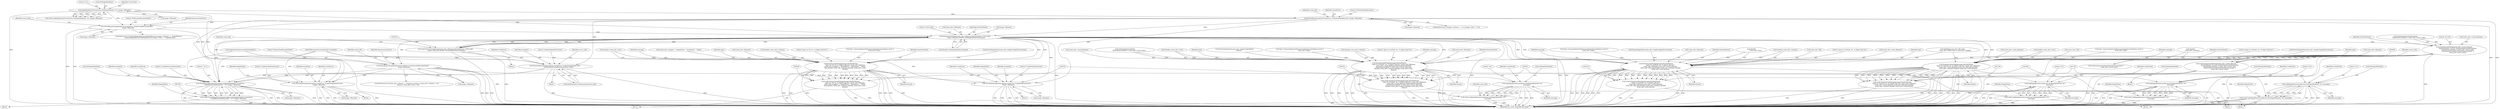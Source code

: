 digraph "0_ImageMagick_4e81ce8b07219c69a9aeccb0f7f7b927ca6db74c_0@pointer" {
"1000166" [label="(Call,ThrowBinaryException(CacheError,\"NoPixelsDefinedInCache\",image->filename))"];
"1000147" [label="(Call,LogMagickEvent(TraceEvent,GetMagickModule(),\"%s\",image->filename))"];
"1000201" [label="(Call,ThrowBinaryException(ResourceLimitError,\"PixelCacheAllocationFailed\",\n      image->filename))"];
"1000219" [label="(Call,FormatLocaleString(cache_info->filename,MaxTextExtent,\"%s[%.20g]\",\n    image->filename,(double) GetImageIndexInList(image)))"];
"1000217" [label="(Call,(void) FormatLocaleString(cache_info->filename,MaxTextExtent,\"%s[%.20g]\",\n    image->filename,(double) GetImageIndexInList(image)))"];
"1000339" [label="(Call,ThrowBinaryException(ResourceLimitError,\"PixelCacheAllocationFailed\",\n      image->filename))"];
"1000796" [label="(Call,ThrowMagickException(exception,GetMagickModule(),CacheError,\n        \"CacheResourcesExhausted\",\"`%s'\",image->filename))"];
"1000794" [label="(Call,(void) ThrowMagickException(exception,GetMagickModule(),CacheError,\n        \"CacheResourcesExhausted\",\"`%s'\",image->filename))"];
"1000840" [label="(Call,ThrowFileException(exception,CacheError,\"UnableToOpenPixelCache\",\n        image->filename))"];
"1000867" [label="(Call,ThrowFileException(exception,CacheError,\"UnableToExtendCache\",\n        image->filename))"];
"1000550" [label="(Call,FormatLocaleString(message,MaxTextExtent,\n                    \"open %s (%s %s, %.20gx%.20g %s)\",cache_info->filename,\n                    cache_info->mapped != MagickFalse ? \"Anonymous\" : \"Heap\",\n                    type,(double) cache_info->columns,(double) cache_info->rows,\n                    format))"];
"1000548" [label="(Call,(void) FormatLocaleString(message,MaxTextExtent,\n                    \"open %s (%s %s, %.20gx%.20g %s)\",cache_info->filename,\n                    cache_info->mapped != MagickFalse ? \"Anonymous\" : \"Heap\",\n                    type,(double) cache_info->columns,(double) cache_info->rows,\n                    format))"];
"1000579" [label="(Call,LogMagickEvent(CacheEvent,GetMagickModule(),\"%s\",\n                    message))"];
"1000577" [label="(Call,(void) LogMagickEvent(CacheEvent,GetMagickModule(),\"%s\",\n                    message))"];
"1000687" [label="(Call,FormatLocaleString(cache_info->cache_filename,\n                MaxTextExtent,\"%s:%d\",GetDistributeCacheHostname(\n                (DistributeCacheInfo *) cache_info->server_info),\n                GetDistributeCachePort((DistributeCacheInfo *)\n                cache_info->server_info)))"];
"1000685" [label="(Call,(void) FormatLocaleString(cache_info->cache_filename,\n                MaxTextExtent,\"%s:%d\",GetDistributeCacheHostname(\n                (DistributeCacheInfo *) cache_info->server_info),\n                GetDistributeCachePort((DistributeCacheInfo *)\n                cache_info->server_info)))"];
"1000752" [label="(Call,FormatLocaleString(message,MaxTextExtent,\n                    \"open %s (%s[%d], %s, %.20gx%.20g %s)\",cache_info->filename,\n                    cache_info->cache_filename,GetDistributeCacheFile(\n                    (DistributeCacheInfo *) cache_info->server_info),type,\n                    (double) cache_info->columns,(double) cache_info->rows,\n                    format))"];
"1000750" [label="(Call,(void) FormatLocaleString(message,MaxTextExtent,\n                    \"open %s (%s[%d], %s, %.20gx%.20g %s)\",cache_info->filename,\n                    cache_info->cache_filename,GetDistributeCacheFile(\n                    (DistributeCacheInfo *) cache_info->server_info),type,\n                    (double) cache_info->columns,(double) cache_info->rows,\n                    format))"];
"1000782" [label="(Call,LogMagickEvent(CacheEvent,GetMagickModule(),\"%s\",\n                    message))"];
"1000780" [label="(Call,(void) LogMagickEvent(CacheEvent,GetMagickModule(),\"%s\",\n                    message))"];
"1001071" [label="(Call,FormatLocaleString(message,MaxTextExtent,\n                    \"open %s (%s[%d], %s, %.20gx%.20g %s)\",\n                    cache_info->filename,cache_info->cache_filename,\n                    cache_info->file,type,(double) cache_info->columns,(double)\n                    cache_info->rows,format))"];
"1001069" [label="(Call,(void) FormatLocaleString(message,MaxTextExtent,\n                    \"open %s (%s[%d], %s, %.20gx%.20g %s)\",\n                    cache_info->filename,cache_info->cache_filename,\n                    cache_info->file,type,(double) cache_info->columns,(double)\n                    cache_info->rows,format))"];
"1001098" [label="(Call,LogMagickEvent(CacheEvent,GetMagickModule(),\"%s\",\n                    message))"];
"1001096" [label="(Call,(void) LogMagickEvent(CacheEvent,GetMagickModule(),\"%s\",\n                    message))"];
"1001157" [label="(Call,FormatLocaleString(message,MaxTextExtent,\n        \"open %s (%s[%d], %s, %.20gx%.20g %s)\",cache_info->filename,\n        cache_info->cache_filename,cache_info->file,type,(double)\n        cache_info->columns,(double) cache_info->rows,format))"];
"1001155" [label="(Call,(void) FormatLocaleString(message,MaxTextExtent,\n        \"open %s (%s[%d], %s, %.20gx%.20g %s)\",cache_info->filename,\n        cache_info->cache_filename,cache_info->file,type,(double)\n        cache_info->columns,(double) cache_info->rows,format))"];
"1001184" [label="(Call,LogMagickEvent(CacheEvent,GetMagickModule(),\"%s\",message))"];
"1001182" [label="(Call,(void) LogMagickEvent(CacheEvent,GetMagickModule(),\"%s\",message))"];
"1000649" [label="(Call,ThrowFileException(exception,CacheError,\"UnableToOpenPixelCache\",\n                GetDistributeCacheHostname(server_info)))"];
"1000228" [label="(Call,(double) GetImageIndexInList(image))"];
"1000566" [label="(Call,(double) cache_info->columns)"];
"1001187" [label="(Literal,\"%s\")"];
"1001164" [label="(Call,cache_info->cache_filename)"];
"1000687" [label="(Call,FormatLocaleString(cache_info->cache_filename,\n                MaxTextExtent,\"%s:%d\",GetDistributeCacheHostname(\n                (DistributeCacheInfo *) cache_info->server_info),\n                GetDistributeCachePort((DistributeCacheInfo *)\n                cache_info->server_info)))"];
"1001073" [label="(Identifier,MaxTextExtent)"];
"1000692" [label="(Literal,\"%s:%d\")"];
"1001176" [label="(Call,(double) cache_info->rows)"];
"1001167" [label="(Call,cache_info->file)"];
"1000800" [label="(Literal,\"CacheResourcesExhausted\")"];
"1000150" [label="(Literal,\"%s\")"];
"1000756" [label="(Call,cache_info->filename)"];
"1000782" [label="(Call,LogMagickEvent(CacheEvent,GetMagickModule(),\"%s\",\n                    message))"];
"1000754" [label="(Identifier,MaxTextExtent)"];
"1000317" [label="(ControlStructure,if ((cache_info->columns != columns) || ((ssize_t) cache_info->columns < 0) ||\n      ((ssize_t) cache_info->rows < 0)))"];
"1000786" [label="(Identifier,message)"];
"1000759" [label="(Call,cache_info->cache_filename)"];
"1000875" [label="(Identifier,MagickFalse)"];
"1000571" [label="(Call,(double) cache_info->rows)"];
"1000785" [label="(Literal,\"%s\")"];
"1000169" [label="(Call,image->filename)"];
"1001146" [label="(Call,type=CommandOptionToMnemonic(MagickCacheOptions,(ssize_t)\n        cache_info->type))"];
"1001188" [label="(Identifier,message)"];
"1001191" [label="(MethodReturn,static MagickBooleanType)"];
"1001090" [label="(Call,(double)\n                    cache_info->rows)"];
"1000145" [label="(Call,(void) LogMagickEvent(TraceEvent,GetMagickModule(),\"%s\",image->filename))"];
"1000340" [label="(Identifier,ResourceLimitError)"];
"1000342" [label="(Call,image->filename)"];
"1000794" [label="(Call,(void) ThrowMagickException(exception,GetMagickModule(),CacheError,\n        \"CacheResourcesExhausted\",\"`%s'\",image->filename))"];
"1001085" [label="(Call,(double) cache_info->columns)"];
"1000586" [label="(Identifier,cache_info)"];
"1000217" [label="(Call,(void) FormatLocaleString(cache_info->filename,MaxTextExtent,\"%s[%.20g]\",\n    image->filename,(double) GetImageIndexInList(image)))"];
"1000576" [label="(Identifier,format)"];
"1000867" [label="(Call,ThrowFileException(exception,CacheError,\"UnableToExtendCache\",\n        image->filename))"];
"1000551" [label="(Identifier,message)"];
"1001137" [label="(Block,)"];
"1000166" [label="(Call,ThrowBinaryException(CacheError,\"NoPixelsDefinedInCache\",image->filename))"];
"1000615" [label="(Block,)"];
"1001081" [label="(Call,cache_info->file)"];
"1001051" [label="(Block,)"];
"1000579" [label="(Call,LogMagickEvent(CacheEvent,GetMagickModule(),\"%s\",\n                    message))"];
"1000762" [label="(Call,GetDistributeCacheFile(\n                    (DistributeCacheInfo *) cache_info->server_info))"];
"1000868" [label="(Identifier,exception)"];
"1000581" [label="(Call,GetMagickModule())"];
"1000848" [label="(Identifier,MagickFalse)"];
"1000699" [label="(Call,GetDistributeCachePort((DistributeCacheInfo *)\n                cache_info->server_info))"];
"1000844" [label="(Call,image->filename)"];
"1000779" [label="(Identifier,format)"];
"1000750" [label="(Call,(void) FormatLocaleString(message,MaxTextExtent,\n                    \"open %s (%s[%d], %s, %.20gx%.20g %s)\",cache_info->filename,\n                    cache_info->cache_filename,GetDistributeCacheFile(\n                    (DistributeCacheInfo *) cache_info->server_info),type,\n                    (double) cache_info->columns,(double) cache_info->rows,\n                    format))"];
"1000688" [label="(Call,cache_info->cache_filename)"];
"1000108" [label="(Block,)"];
"1001074" [label="(Literal,\"open %s (%s[%d], %s, %.20gx%.20g %s)\")"];
"1001099" [label="(Identifier,CacheEvent)"];
"1000203" [label="(Literal,\"PixelCacheAllocationFailed\")"];
"1001071" [label="(Call,FormatLocaleString(message,MaxTextExtent,\n                    \"open %s (%s[%d], %s, %.20gx%.20g %s)\",\n                    cache_info->filename,cache_info->cache_filename,\n                    cache_info->file,type,(double) cache_info->columns,(double)\n                    cache_info->rows,format))"];
"1001158" [label="(Identifier,message)"];
"1000650" [label="(Identifier,exception)"];
"1000783" [label="(Identifier,CacheEvent)"];
"1000219" [label="(Call,FormatLocaleString(cache_info->filename,MaxTextExtent,\"%s[%.20g]\",\n    image->filename,(double) GetImageIndexInList(image)))"];
"1000147" [label="(Call,LogMagickEvent(TraceEvent,GetMagickModule(),\"%s\",image->filename))"];
"1000801" [label="(Literal,\"`%s'\")"];
"1000774" [label="(Call,(double) cache_info->rows)"];
"1001190" [label="(Identifier,MagickTrue)"];
"1000185" [label="(ControlStructure,if ((AcquireMagickResource(WidthResource,image->columns) == MagickFalse) ||\n      (AcquireMagickResource(HeightResource,image->rows) == MagickFalse)))"];
"1000685" [label="(Call,(void) FormatLocaleString(cache_info->cache_filename,\n                MaxTextExtent,\"%s:%d\",GetDistributeCacheHostname(\n                (DistributeCacheInfo *) cache_info->server_info),\n                GetDistributeCachePort((DistributeCacheInfo *)\n                cache_info->server_info)))"];
"1000652" [label="(Literal,\"UnableToOpenPixelCache\")"];
"1000557" [label="(Call,cache_info->mapped != MagickFalse ? \"Anonymous\" : \"Heap\")"];
"1000798" [label="(Call,GetMagickModule())"];
"1001078" [label="(Call,cache_info->cache_filename)"];
"1000220" [label="(Call,cache_info->filename)"];
"1001102" [label="(Identifier,message)"];
"1000768" [label="(Identifier,type)"];
"1001084" [label="(Identifier,type)"];
"1001072" [label="(Identifier,message)"];
"1000582" [label="(Literal,\"%s\")"];
"1000341" [label="(Literal,\"PixelCacheAllocationFailed\")"];
"1001060" [label="(Call,type=CommandOptionToMnemonic(MagickCacheOptions,(ssize_t)\n                    cache_info->type))"];
"1000204" [label="(Call,image->filename)"];
"1000234" [label="(Identifier,cache_info)"];
"1001171" [label="(Call,(double)\n        cache_info->columns)"];
"1000802" [label="(Call,image->filename)"];
"1000735" [label="(Call,FormatMagickSize(cache_info->length,MagickFalse,\n                    format))"];
"1000550" [label="(Call,FormatLocaleString(message,MaxTextExtent,\n                    \"open %s (%s %s, %.20gx%.20g %s)\",cache_info->filename,\n                    cache_info->mapped != MagickFalse ? \"Anonymous\" : \"Heap\",\n                    type,(double) cache_info->columns,(double) cache_info->rows,\n                    format))"];
"1000834" [label="(Block,)"];
"1001159" [label="(Identifier,MaxTextExtent)"];
"1001054" [label="(Call,FormatMagickSize(cache_info->length,MagickTrue,format))"];
"1000154" [label="(ControlStructure,if ((image->columns == 0) || (image->rows == 0)))"];
"1000656" [label="(Identifier,server_info)"];
"1000565" [label="(Identifier,type)"];
"1001182" [label="(Call,(void) LogMagickEvent(CacheEvent,GetMagickModule(),\"%s\",message))"];
"1000554" [label="(Call,cache_info->filename)"];
"1000583" [label="(Identifier,message)"];
"1000553" [label="(Literal,\"open %s (%s %s, %.20gx%.20g %s)\")"];
"1001155" [label="(Call,(void) FormatLocaleString(message,MaxTextExtent,\n        \"open %s (%s[%d], %s, %.20gx%.20g %s)\",cache_info->filename,\n        cache_info->cache_filename,cache_info->file,type,(double)\n        cache_info->columns,(double) cache_info->rows,format))"];
"1000843" [label="(Literal,\"UnableToOpenPixelCache\")"];
"1000539" [label="(Call,type=CommandOptionToMnemonic(MagickCacheOptions,(ssize_t)\n                    cache_info->type))"];
"1001069" [label="(Call,(void) FormatLocaleString(message,MaxTextExtent,\n                    \"open %s (%s[%d], %s, %.20gx%.20g %s)\",\n                    cache_info->filename,cache_info->cache_filename,\n                    cache_info->file,type,(double) cache_info->columns,(double)\n                    cache_info->rows,format))"];
"1000173" [label="(Identifier,cache_info)"];
"1000870" [label="(Literal,\"UnableToExtendCache\")"];
"1000660" [label="(Block,)"];
"1000552" [label="(Identifier,MaxTextExtent)"];
"1000797" [label="(Identifier,exception)"];
"1000223" [label="(Identifier,MaxTextExtent)"];
"1000630" [label="(Call,AcquireDistributeCacheInfo(exception))"];
"1000151" [label="(Call,image->filename)"];
"1000691" [label="(Identifier,MaxTextExtent)"];
"1000741" [label="(Call,type=CommandOptionToMnemonic(MagickCacheOptions,(ssize_t)\n                    cache_info->type))"];
"1000347" [label="(Identifier,cache_info)"];
"1000577" [label="(Call,(void) LogMagickEvent(CacheEvent,GetMagickModule(),\"%s\",\n                    message))"];
"1001160" [label="(Literal,\"open %s (%s[%d], %s, %.20gx%.20g %s)\")"];
"1000107" [label="(MethodParameterIn,ExceptionInfo *exception)"];
"1000530" [label="(Block,)"];
"1000202" [label="(Identifier,ResourceLimitError)"];
"1000580" [label="(Identifier,CacheEvent)"];
"1000149" [label="(Call,GetMagickModule())"];
"1000339" [label="(Call,ThrowBinaryException(ResourceLimitError,\"PixelCacheAllocationFailed\",\n      image->filename))"];
"1000648" [label="(Block,)"];
"1001186" [label="(Call,GetMagickModule())"];
"1001185" [label="(Identifier,CacheEvent)"];
"1000780" [label="(Call,(void) LogMagickEvent(CacheEvent,GetMagickModule(),\"%s\",\n                    message))"];
"1000225" [label="(Call,image->filename)"];
"1001096" [label="(Call,(void) LogMagickEvent(CacheEvent,GetMagickModule(),\"%s\",\n                    message))"];
"1001101" [label="(Literal,\"%s\")"];
"1000167" [label="(Identifier,CacheError)"];
"1000653" [label="(Call,GetDistributeCacheHostname(server_info))"];
"1000148" [label="(Identifier,TraceEvent)"];
"1000548" [label="(Call,(void) FormatLocaleString(message,MaxTextExtent,\n                    \"open %s (%s %s, %.20gx%.20g %s)\",cache_info->filename,\n                    cache_info->mapped != MagickFalse ? \"Anonymous\" : \"Heap\",\n                    type,(double) cache_info->columns,(double) cache_info->rows,\n                    format))"];
"1000796" [label="(Call,ThrowMagickException(exception,GetMagickModule(),CacheError,\n        \"CacheResourcesExhausted\",\"`%s'\",image->filename))"];
"1000866" [label="(Block,)"];
"1000693" [label="(Call,GetDistributeCacheHostname(\n                (DistributeCacheInfo *) cache_info->server_info))"];
"1000950" [label="(Call,MapBlob(cache_info->file,mode,\n            cache_info->offset,(size_t) cache_info->length))"];
"1001100" [label="(Call,GetMagickModule())"];
"1000533" [label="(Call,FormatMagickSize(cache_info->length,MagickTrue,format))"];
"1000841" [label="(Identifier,exception)"];
"1001098" [label="(Call,LogMagickEvent(CacheEvent,GetMagickModule(),\"%s\",\n                    message))"];
"1000869" [label="(Identifier,CacheError)"];
"1000871" [label="(Call,image->filename)"];
"1001095" [label="(Identifier,format)"];
"1000168" [label="(Literal,\"NoPixelsDefinedInCache\")"];
"1001140" [label="(Call,FormatMagickSize(cache_info->length,MagickFalse,format))"];
"1000752" [label="(Call,FormatLocaleString(message,MaxTextExtent,\n                    \"open %s (%s[%d], %s, %.20gx%.20g %s)\",cache_info->filename,\n                    cache_info->cache_filename,GetDistributeCacheFile(\n                    (DistributeCacheInfo *) cache_info->server_info),type,\n                    (double) cache_info->columns,(double) cache_info->rows,\n                    format))"];
"1000769" [label="(Call,(double) cache_info->columns)"];
"1000784" [label="(Call,GetMagickModule())"];
"1001170" [label="(Identifier,type)"];
"1000840" [label="(Call,ThrowFileException(exception,CacheError,\"UnableToOpenPixelCache\",\n        image->filename))"];
"1001161" [label="(Call,cache_info->filename)"];
"1001104" [label="(Identifier,MagickTrue)"];
"1000755" [label="(Literal,\"open %s (%s[%d], %s, %.20gx%.20g %s)\")"];
"1001157" [label="(Call,FormatLocaleString(message,MaxTextExtent,\n        \"open %s (%s[%d], %s, %.20gx%.20g %s)\",cache_info->filename,\n        cache_info->cache_filename,cache_info->file,type,(double)\n        cache_info->columns,(double) cache_info->rows,format))"];
"1000651" [label="(Identifier,CacheError)"];
"1001075" [label="(Call,cache_info->filename)"];
"1000806" [label="(Identifier,MagickFalse)"];
"1000788" [label="(Identifier,MagickTrue)"];
"1000201" [label="(Call,ThrowBinaryException(ResourceLimitError,\"PixelCacheAllocationFailed\",\n      image->filename))"];
"1000753" [label="(Identifier,message)"];
"1000732" [label="(Block,)"];
"1000842" [label="(Identifier,CacheError)"];
"1000224" [label="(Literal,\"%s[%.20g]\")"];
"1001184" [label="(Call,LogMagickEvent(CacheEvent,GetMagickModule(),\"%s\",message))"];
"1000799" [label="(Identifier,CacheError)"];
"1000208" [label="(Identifier,source_info)"];
"1000709" [label="(Identifier,source_info)"];
"1000649" [label="(Call,ThrowFileException(exception,CacheError,\"UnableToOpenPixelCache\",\n                GetDistributeCacheHostname(server_info)))"];
"1001181" [label="(Identifier,format)"];
"1000166" -> "1000154"  [label="AST: "];
"1000166" -> "1000169"  [label="CFG: "];
"1000167" -> "1000166"  [label="AST: "];
"1000168" -> "1000166"  [label="AST: "];
"1000169" -> "1000166"  [label="AST: "];
"1000173" -> "1000166"  [label="CFG: "];
"1000166" -> "1001191"  [label="DDG: "];
"1000166" -> "1001191"  [label="DDG: "];
"1000147" -> "1000166"  [label="DDG: "];
"1000166" -> "1000201"  [label="DDG: "];
"1000166" -> "1000219"  [label="DDG: "];
"1000166" -> "1000649"  [label="DDG: "];
"1000166" -> "1000796"  [label="DDG: "];
"1000166" -> "1000840"  [label="DDG: "];
"1000166" -> "1000867"  [label="DDG: "];
"1000147" -> "1000145"  [label="AST: "];
"1000147" -> "1000151"  [label="CFG: "];
"1000148" -> "1000147"  [label="AST: "];
"1000149" -> "1000147"  [label="AST: "];
"1000150" -> "1000147"  [label="AST: "];
"1000151" -> "1000147"  [label="AST: "];
"1000145" -> "1000147"  [label="CFG: "];
"1000147" -> "1001191"  [label="DDG: "];
"1000147" -> "1001191"  [label="DDG: "];
"1000147" -> "1000145"  [label="DDG: "];
"1000147" -> "1000145"  [label="DDG: "];
"1000147" -> "1000145"  [label="DDG: "];
"1000147" -> "1000145"  [label="DDG: "];
"1000147" -> "1000201"  [label="DDG: "];
"1000147" -> "1000219"  [label="DDG: "];
"1000201" -> "1000185"  [label="AST: "];
"1000201" -> "1000204"  [label="CFG: "];
"1000202" -> "1000201"  [label="AST: "];
"1000203" -> "1000201"  [label="AST: "];
"1000204" -> "1000201"  [label="AST: "];
"1000208" -> "1000201"  [label="CFG: "];
"1000201" -> "1001191"  [label="DDG: "];
"1000201" -> "1001191"  [label="DDG: "];
"1000201" -> "1000219"  [label="DDG: "];
"1000201" -> "1000339"  [label="DDG: "];
"1000219" -> "1000217"  [label="AST: "];
"1000219" -> "1000228"  [label="CFG: "];
"1000220" -> "1000219"  [label="AST: "];
"1000223" -> "1000219"  [label="AST: "];
"1000224" -> "1000219"  [label="AST: "];
"1000225" -> "1000219"  [label="AST: "];
"1000228" -> "1000219"  [label="AST: "];
"1000217" -> "1000219"  [label="CFG: "];
"1000219" -> "1001191"  [label="DDG: "];
"1000219" -> "1001191"  [label="DDG: "];
"1000219" -> "1001191"  [label="DDG: "];
"1000219" -> "1001191"  [label="DDG: "];
"1000219" -> "1000217"  [label="DDG: "];
"1000219" -> "1000217"  [label="DDG: "];
"1000219" -> "1000217"  [label="DDG: "];
"1000219" -> "1000217"  [label="DDG: "];
"1000219" -> "1000217"  [label="DDG: "];
"1000228" -> "1000219"  [label="DDG: "];
"1000219" -> "1000339"  [label="DDG: "];
"1000219" -> "1000550"  [label="DDG: "];
"1000219" -> "1000550"  [label="DDG: "];
"1000219" -> "1000687"  [label="DDG: "];
"1000219" -> "1000752"  [label="DDG: "];
"1000219" -> "1000796"  [label="DDG: "];
"1000219" -> "1000840"  [label="DDG: "];
"1000219" -> "1000867"  [label="DDG: "];
"1000219" -> "1001071"  [label="DDG: "];
"1000219" -> "1001071"  [label="DDG: "];
"1000219" -> "1001157"  [label="DDG: "];
"1000219" -> "1001157"  [label="DDG: "];
"1000217" -> "1000108"  [label="AST: "];
"1000218" -> "1000217"  [label="AST: "];
"1000234" -> "1000217"  [label="CFG: "];
"1000217" -> "1001191"  [label="DDG: "];
"1000217" -> "1001191"  [label="DDG: "];
"1000339" -> "1000317"  [label="AST: "];
"1000339" -> "1000342"  [label="CFG: "];
"1000340" -> "1000339"  [label="AST: "];
"1000341" -> "1000339"  [label="AST: "];
"1000342" -> "1000339"  [label="AST: "];
"1000347" -> "1000339"  [label="CFG: "];
"1000339" -> "1001191"  [label="DDG: "];
"1000339" -> "1001191"  [label="DDG: "];
"1000339" -> "1001191"  [label="DDG: "];
"1000339" -> "1000796"  [label="DDG: "];
"1000339" -> "1000840"  [label="DDG: "];
"1000339" -> "1000867"  [label="DDG: "];
"1000796" -> "1000794"  [label="AST: "];
"1000796" -> "1000802"  [label="CFG: "];
"1000797" -> "1000796"  [label="AST: "];
"1000798" -> "1000796"  [label="AST: "];
"1000799" -> "1000796"  [label="AST: "];
"1000800" -> "1000796"  [label="AST: "];
"1000801" -> "1000796"  [label="AST: "];
"1000802" -> "1000796"  [label="AST: "];
"1000794" -> "1000796"  [label="CFG: "];
"1000796" -> "1001191"  [label="DDG: "];
"1000796" -> "1001191"  [label="DDG: "];
"1000796" -> "1001191"  [label="DDG: "];
"1000796" -> "1001191"  [label="DDG: "];
"1000796" -> "1000794"  [label="DDG: "];
"1000796" -> "1000794"  [label="DDG: "];
"1000796" -> "1000794"  [label="DDG: "];
"1000796" -> "1000794"  [label="DDG: "];
"1000796" -> "1000794"  [label="DDG: "];
"1000796" -> "1000794"  [label="DDG: "];
"1000649" -> "1000796"  [label="DDG: "];
"1000649" -> "1000796"  [label="DDG: "];
"1000630" -> "1000796"  [label="DDG: "];
"1000107" -> "1000796"  [label="DDG: "];
"1000794" -> "1000615"  [label="AST: "];
"1000795" -> "1000794"  [label="AST: "];
"1000806" -> "1000794"  [label="CFG: "];
"1000794" -> "1001191"  [label="DDG: "];
"1000794" -> "1001191"  [label="DDG: "];
"1000840" -> "1000834"  [label="AST: "];
"1000840" -> "1000844"  [label="CFG: "];
"1000841" -> "1000840"  [label="AST: "];
"1000842" -> "1000840"  [label="AST: "];
"1000843" -> "1000840"  [label="AST: "];
"1000844" -> "1000840"  [label="AST: "];
"1000848" -> "1000840"  [label="CFG: "];
"1000840" -> "1001191"  [label="DDG: "];
"1000840" -> "1001191"  [label="DDG: "];
"1000840" -> "1001191"  [label="DDG: "];
"1000840" -> "1001191"  [label="DDG: "];
"1000107" -> "1000840"  [label="DDG: "];
"1000867" -> "1000866"  [label="AST: "];
"1000867" -> "1000871"  [label="CFG: "];
"1000868" -> "1000867"  [label="AST: "];
"1000869" -> "1000867"  [label="AST: "];
"1000870" -> "1000867"  [label="AST: "];
"1000871" -> "1000867"  [label="AST: "];
"1000875" -> "1000867"  [label="CFG: "];
"1000867" -> "1001191"  [label="DDG: "];
"1000867" -> "1001191"  [label="DDG: "];
"1000867" -> "1001191"  [label="DDG: "];
"1000867" -> "1001191"  [label="DDG: "];
"1000107" -> "1000867"  [label="DDG: "];
"1000550" -> "1000548"  [label="AST: "];
"1000550" -> "1000576"  [label="CFG: "];
"1000551" -> "1000550"  [label="AST: "];
"1000552" -> "1000550"  [label="AST: "];
"1000553" -> "1000550"  [label="AST: "];
"1000554" -> "1000550"  [label="AST: "];
"1000557" -> "1000550"  [label="AST: "];
"1000565" -> "1000550"  [label="AST: "];
"1000566" -> "1000550"  [label="AST: "];
"1000571" -> "1000550"  [label="AST: "];
"1000576" -> "1000550"  [label="AST: "];
"1000548" -> "1000550"  [label="CFG: "];
"1000550" -> "1001191"  [label="DDG: "];
"1000550" -> "1001191"  [label="DDG: "];
"1000550" -> "1001191"  [label="DDG: "];
"1000550" -> "1001191"  [label="DDG: "];
"1000550" -> "1001191"  [label="DDG: "];
"1000550" -> "1001191"  [label="DDG: "];
"1000550" -> "1001191"  [label="DDG: "];
"1000550" -> "1000548"  [label="DDG: "];
"1000550" -> "1000548"  [label="DDG: "];
"1000550" -> "1000548"  [label="DDG: "];
"1000550" -> "1000548"  [label="DDG: "];
"1000550" -> "1000548"  [label="DDG: "];
"1000550" -> "1000548"  [label="DDG: "];
"1000550" -> "1000548"  [label="DDG: "];
"1000550" -> "1000548"  [label="DDG: "];
"1000550" -> "1000548"  [label="DDG: "];
"1000539" -> "1000550"  [label="DDG: "];
"1000566" -> "1000550"  [label="DDG: "];
"1000571" -> "1000550"  [label="DDG: "];
"1000533" -> "1000550"  [label="DDG: "];
"1000550" -> "1000579"  [label="DDG: "];
"1000548" -> "1000530"  [label="AST: "];
"1000549" -> "1000548"  [label="AST: "];
"1000578" -> "1000548"  [label="CFG: "];
"1000548" -> "1001191"  [label="DDG: "];
"1000548" -> "1001191"  [label="DDG: "];
"1000579" -> "1000577"  [label="AST: "];
"1000579" -> "1000583"  [label="CFG: "];
"1000580" -> "1000579"  [label="AST: "];
"1000581" -> "1000579"  [label="AST: "];
"1000582" -> "1000579"  [label="AST: "];
"1000583" -> "1000579"  [label="AST: "];
"1000577" -> "1000579"  [label="CFG: "];
"1000579" -> "1001191"  [label="DDG: "];
"1000579" -> "1001191"  [label="DDG: "];
"1000579" -> "1001191"  [label="DDG: "];
"1000579" -> "1000577"  [label="DDG: "];
"1000579" -> "1000577"  [label="DDG: "];
"1000579" -> "1000577"  [label="DDG: "];
"1000579" -> "1000577"  [label="DDG: "];
"1000577" -> "1000530"  [label="AST: "];
"1000578" -> "1000577"  [label="AST: "];
"1000586" -> "1000577"  [label="CFG: "];
"1000577" -> "1001191"  [label="DDG: "];
"1000577" -> "1001191"  [label="DDG: "];
"1000687" -> "1000685"  [label="AST: "];
"1000687" -> "1000699"  [label="CFG: "];
"1000688" -> "1000687"  [label="AST: "];
"1000691" -> "1000687"  [label="AST: "];
"1000692" -> "1000687"  [label="AST: "];
"1000693" -> "1000687"  [label="AST: "];
"1000699" -> "1000687"  [label="AST: "];
"1000685" -> "1000687"  [label="CFG: "];
"1000687" -> "1001191"  [label="DDG: "];
"1000687" -> "1001191"  [label="DDG: "];
"1000687" -> "1001191"  [label="DDG: "];
"1000687" -> "1001191"  [label="DDG: "];
"1000687" -> "1000685"  [label="DDG: "];
"1000687" -> "1000685"  [label="DDG: "];
"1000687" -> "1000685"  [label="DDG: "];
"1000687" -> "1000685"  [label="DDG: "];
"1000687" -> "1000685"  [label="DDG: "];
"1000693" -> "1000687"  [label="DDG: "];
"1000699" -> "1000687"  [label="DDG: "];
"1000687" -> "1000752"  [label="DDG: "];
"1000687" -> "1000752"  [label="DDG: "];
"1000685" -> "1000660"  [label="AST: "];
"1000686" -> "1000685"  [label="AST: "];
"1000709" -> "1000685"  [label="CFG: "];
"1000685" -> "1001191"  [label="DDG: "];
"1000685" -> "1001191"  [label="DDG: "];
"1000752" -> "1000750"  [label="AST: "];
"1000752" -> "1000779"  [label="CFG: "];
"1000753" -> "1000752"  [label="AST: "];
"1000754" -> "1000752"  [label="AST: "];
"1000755" -> "1000752"  [label="AST: "];
"1000756" -> "1000752"  [label="AST: "];
"1000759" -> "1000752"  [label="AST: "];
"1000762" -> "1000752"  [label="AST: "];
"1000768" -> "1000752"  [label="AST: "];
"1000769" -> "1000752"  [label="AST: "];
"1000774" -> "1000752"  [label="AST: "];
"1000779" -> "1000752"  [label="AST: "];
"1000750" -> "1000752"  [label="CFG: "];
"1000752" -> "1001191"  [label="DDG: "];
"1000752" -> "1001191"  [label="DDG: "];
"1000752" -> "1001191"  [label="DDG: "];
"1000752" -> "1001191"  [label="DDG: "];
"1000752" -> "1001191"  [label="DDG: "];
"1000752" -> "1001191"  [label="DDG: "];
"1000752" -> "1001191"  [label="DDG: "];
"1000752" -> "1001191"  [label="DDG: "];
"1000752" -> "1000750"  [label="DDG: "];
"1000752" -> "1000750"  [label="DDG: "];
"1000752" -> "1000750"  [label="DDG: "];
"1000752" -> "1000750"  [label="DDG: "];
"1000752" -> "1000750"  [label="DDG: "];
"1000752" -> "1000750"  [label="DDG: "];
"1000752" -> "1000750"  [label="DDG: "];
"1000752" -> "1000750"  [label="DDG: "];
"1000752" -> "1000750"  [label="DDG: "];
"1000752" -> "1000750"  [label="DDG: "];
"1000762" -> "1000752"  [label="DDG: "];
"1000741" -> "1000752"  [label="DDG: "];
"1000769" -> "1000752"  [label="DDG: "];
"1000774" -> "1000752"  [label="DDG: "];
"1000735" -> "1000752"  [label="DDG: "];
"1000752" -> "1000782"  [label="DDG: "];
"1000750" -> "1000732"  [label="AST: "];
"1000751" -> "1000750"  [label="AST: "];
"1000781" -> "1000750"  [label="CFG: "];
"1000750" -> "1001191"  [label="DDG: "];
"1000750" -> "1001191"  [label="DDG: "];
"1000782" -> "1000780"  [label="AST: "];
"1000782" -> "1000786"  [label="CFG: "];
"1000783" -> "1000782"  [label="AST: "];
"1000784" -> "1000782"  [label="AST: "];
"1000785" -> "1000782"  [label="AST: "];
"1000786" -> "1000782"  [label="AST: "];
"1000780" -> "1000782"  [label="CFG: "];
"1000782" -> "1001191"  [label="DDG: "];
"1000782" -> "1001191"  [label="DDG: "];
"1000782" -> "1001191"  [label="DDG: "];
"1000782" -> "1000780"  [label="DDG: "];
"1000782" -> "1000780"  [label="DDG: "];
"1000782" -> "1000780"  [label="DDG: "];
"1000782" -> "1000780"  [label="DDG: "];
"1000780" -> "1000732"  [label="AST: "];
"1000781" -> "1000780"  [label="AST: "];
"1000788" -> "1000780"  [label="CFG: "];
"1000780" -> "1001191"  [label="DDG: "];
"1000780" -> "1001191"  [label="DDG: "];
"1001071" -> "1001069"  [label="AST: "];
"1001071" -> "1001095"  [label="CFG: "];
"1001072" -> "1001071"  [label="AST: "];
"1001073" -> "1001071"  [label="AST: "];
"1001074" -> "1001071"  [label="AST: "];
"1001075" -> "1001071"  [label="AST: "];
"1001078" -> "1001071"  [label="AST: "];
"1001081" -> "1001071"  [label="AST: "];
"1001084" -> "1001071"  [label="AST: "];
"1001085" -> "1001071"  [label="AST: "];
"1001090" -> "1001071"  [label="AST: "];
"1001095" -> "1001071"  [label="AST: "];
"1001069" -> "1001071"  [label="CFG: "];
"1001071" -> "1001191"  [label="DDG: "];
"1001071" -> "1001191"  [label="DDG: "];
"1001071" -> "1001191"  [label="DDG: "];
"1001071" -> "1001191"  [label="DDG: "];
"1001071" -> "1001191"  [label="DDG: "];
"1001071" -> "1001191"  [label="DDG: "];
"1001071" -> "1001191"  [label="DDG: "];
"1001071" -> "1001191"  [label="DDG: "];
"1001071" -> "1001069"  [label="DDG: "];
"1001071" -> "1001069"  [label="DDG: "];
"1001071" -> "1001069"  [label="DDG: "];
"1001071" -> "1001069"  [label="DDG: "];
"1001071" -> "1001069"  [label="DDG: "];
"1001071" -> "1001069"  [label="DDG: "];
"1001071" -> "1001069"  [label="DDG: "];
"1001071" -> "1001069"  [label="DDG: "];
"1001071" -> "1001069"  [label="DDG: "];
"1001071" -> "1001069"  [label="DDG: "];
"1000950" -> "1001071"  [label="DDG: "];
"1001060" -> "1001071"  [label="DDG: "];
"1001085" -> "1001071"  [label="DDG: "];
"1001090" -> "1001071"  [label="DDG: "];
"1001054" -> "1001071"  [label="DDG: "];
"1001071" -> "1001098"  [label="DDG: "];
"1001069" -> "1001051"  [label="AST: "];
"1001070" -> "1001069"  [label="AST: "];
"1001097" -> "1001069"  [label="CFG: "];
"1001069" -> "1001191"  [label="DDG: "];
"1001069" -> "1001191"  [label="DDG: "];
"1001098" -> "1001096"  [label="AST: "];
"1001098" -> "1001102"  [label="CFG: "];
"1001099" -> "1001098"  [label="AST: "];
"1001100" -> "1001098"  [label="AST: "];
"1001101" -> "1001098"  [label="AST: "];
"1001102" -> "1001098"  [label="AST: "];
"1001096" -> "1001098"  [label="CFG: "];
"1001098" -> "1001191"  [label="DDG: "];
"1001098" -> "1001191"  [label="DDG: "];
"1001098" -> "1001191"  [label="DDG: "];
"1001098" -> "1001096"  [label="DDG: "];
"1001098" -> "1001096"  [label="DDG: "];
"1001098" -> "1001096"  [label="DDG: "];
"1001098" -> "1001096"  [label="DDG: "];
"1001096" -> "1001051"  [label="AST: "];
"1001097" -> "1001096"  [label="AST: "];
"1001104" -> "1001096"  [label="CFG: "];
"1001096" -> "1001191"  [label="DDG: "];
"1001096" -> "1001191"  [label="DDG: "];
"1001157" -> "1001155"  [label="AST: "];
"1001157" -> "1001181"  [label="CFG: "];
"1001158" -> "1001157"  [label="AST: "];
"1001159" -> "1001157"  [label="AST: "];
"1001160" -> "1001157"  [label="AST: "];
"1001161" -> "1001157"  [label="AST: "];
"1001164" -> "1001157"  [label="AST: "];
"1001167" -> "1001157"  [label="AST: "];
"1001170" -> "1001157"  [label="AST: "];
"1001171" -> "1001157"  [label="AST: "];
"1001176" -> "1001157"  [label="AST: "];
"1001181" -> "1001157"  [label="AST: "];
"1001155" -> "1001157"  [label="CFG: "];
"1001157" -> "1001191"  [label="DDG: "];
"1001157" -> "1001191"  [label="DDG: "];
"1001157" -> "1001191"  [label="DDG: "];
"1001157" -> "1001191"  [label="DDG: "];
"1001157" -> "1001191"  [label="DDG: "];
"1001157" -> "1001191"  [label="DDG: "];
"1001157" -> "1001191"  [label="DDG: "];
"1001157" -> "1001191"  [label="DDG: "];
"1001157" -> "1001155"  [label="DDG: "];
"1001157" -> "1001155"  [label="DDG: "];
"1001157" -> "1001155"  [label="DDG: "];
"1001157" -> "1001155"  [label="DDG: "];
"1001157" -> "1001155"  [label="DDG: "];
"1001157" -> "1001155"  [label="DDG: "];
"1001157" -> "1001155"  [label="DDG: "];
"1001157" -> "1001155"  [label="DDG: "];
"1001157" -> "1001155"  [label="DDG: "];
"1001157" -> "1001155"  [label="DDG: "];
"1000950" -> "1001157"  [label="DDG: "];
"1001146" -> "1001157"  [label="DDG: "];
"1001171" -> "1001157"  [label="DDG: "];
"1001176" -> "1001157"  [label="DDG: "];
"1001140" -> "1001157"  [label="DDG: "];
"1001157" -> "1001184"  [label="DDG: "];
"1001155" -> "1001137"  [label="AST: "];
"1001156" -> "1001155"  [label="AST: "];
"1001183" -> "1001155"  [label="CFG: "];
"1001155" -> "1001191"  [label="DDG: "];
"1001155" -> "1001191"  [label="DDG: "];
"1001184" -> "1001182"  [label="AST: "];
"1001184" -> "1001188"  [label="CFG: "];
"1001185" -> "1001184"  [label="AST: "];
"1001186" -> "1001184"  [label="AST: "];
"1001187" -> "1001184"  [label="AST: "];
"1001188" -> "1001184"  [label="AST: "];
"1001182" -> "1001184"  [label="CFG: "];
"1001184" -> "1001191"  [label="DDG: "];
"1001184" -> "1001191"  [label="DDG: "];
"1001184" -> "1001191"  [label="DDG: "];
"1001184" -> "1001182"  [label="DDG: "];
"1001184" -> "1001182"  [label="DDG: "];
"1001184" -> "1001182"  [label="DDG: "];
"1001184" -> "1001182"  [label="DDG: "];
"1001182" -> "1001137"  [label="AST: "];
"1001183" -> "1001182"  [label="AST: "];
"1001190" -> "1001182"  [label="CFG: "];
"1001182" -> "1001191"  [label="DDG: "];
"1001182" -> "1001191"  [label="DDG: "];
"1000649" -> "1000648"  [label="AST: "];
"1000649" -> "1000653"  [label="CFG: "];
"1000650" -> "1000649"  [label="AST: "];
"1000651" -> "1000649"  [label="AST: "];
"1000652" -> "1000649"  [label="AST: "];
"1000653" -> "1000649"  [label="AST: "];
"1000656" -> "1000649"  [label="CFG: "];
"1000649" -> "1001191"  [label="DDG: "];
"1000649" -> "1001191"  [label="DDG: "];
"1000630" -> "1000649"  [label="DDG: "];
"1000107" -> "1000649"  [label="DDG: "];
"1000653" -> "1000649"  [label="DDG: "];
}
